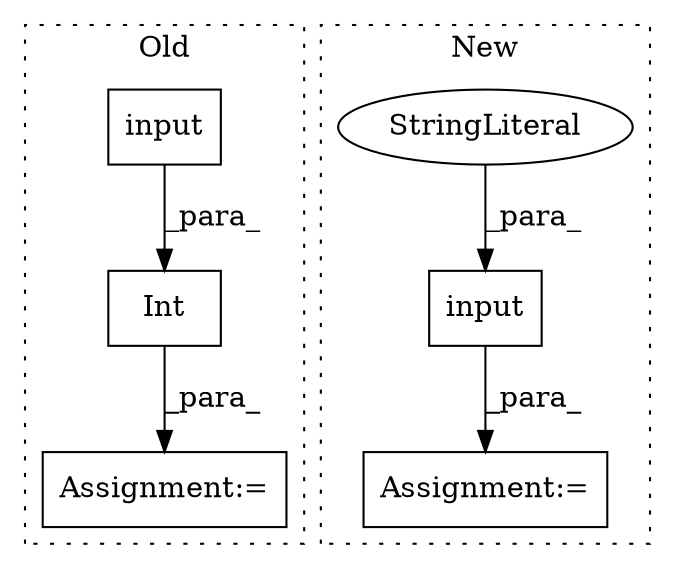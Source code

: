 digraph G {
subgraph cluster0 {
1 [label="Int" a="32" s="990,995" l="4,1" shape="box"];
4 [label="Assignment:=" a="7" s="978" l="12" shape="box"];
6 [label="input" a="32" s="1064" l="7" shape="box"];
label = "Old";
style="dotted";
}
subgraph cluster1 {
2 [label="input" a="32" s="64,108" l="6,1" shape="box"];
3 [label="StringLiteral" a="45" s="70" l="38" shape="ellipse"];
5 [label="Assignment:=" a="7" s="180,249" l="53,2" shape="box"];
label = "New";
style="dotted";
}
1 -> 4 [label="_para_"];
2 -> 5 [label="_para_"];
3 -> 2 [label="_para_"];
6 -> 1 [label="_para_"];
}